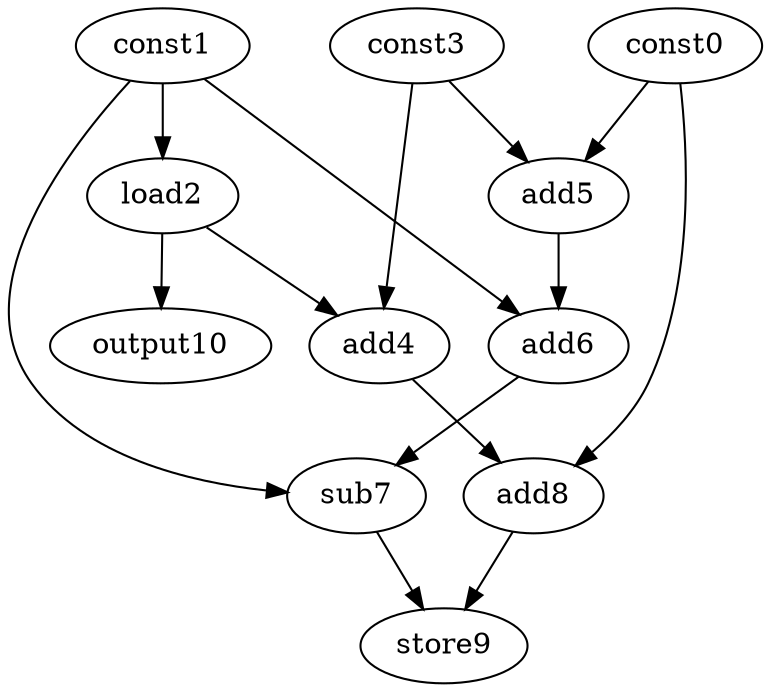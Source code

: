 digraph G { 
const0[opcode=const]; 
const1[opcode=const]; 
load2[opcode=load]; 
const3[opcode=const]; 
add4[opcode=add]; 
add5[opcode=add]; 
add6[opcode=add]; 
sub7[opcode=sub]; 
add8[opcode=add]; 
store9[opcode=store]; 
output10[opcode=output]; 
const1->load2[operand=0];
const0->add5[operand=0];
const3->add5[operand=1];
load2->add4[operand=0];
const3->add4[operand=1];
const1->add6[operand=0];
add5->add6[operand=1];
load2->output10[operand=0];
const1->sub7[operand=0];
add6->sub7[operand=1];
const0->add8[operand=0];
add4->add8[operand=1];
add8->store9[operand=0];
sub7->store9[operand=1];
}

